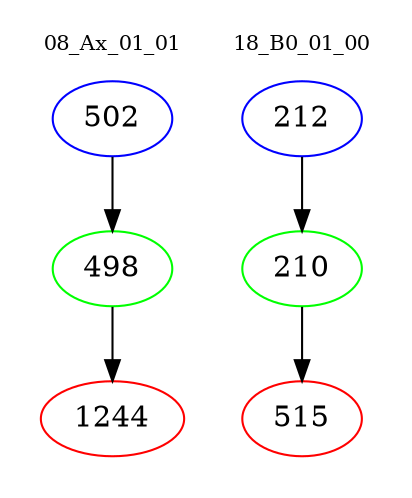 digraph{
subgraph cluster_0 {
color = white
label = "08_Ax_01_01";
fontsize=10;
T0_502 [label="502", color="blue"]
T0_502 -> T0_498 [color="black"]
T0_498 [label="498", color="green"]
T0_498 -> T0_1244 [color="black"]
T0_1244 [label="1244", color="red"]
}
subgraph cluster_1 {
color = white
label = "18_B0_01_00";
fontsize=10;
T1_212 [label="212", color="blue"]
T1_212 -> T1_210 [color="black"]
T1_210 [label="210", color="green"]
T1_210 -> T1_515 [color="black"]
T1_515 [label="515", color="red"]
}
}
